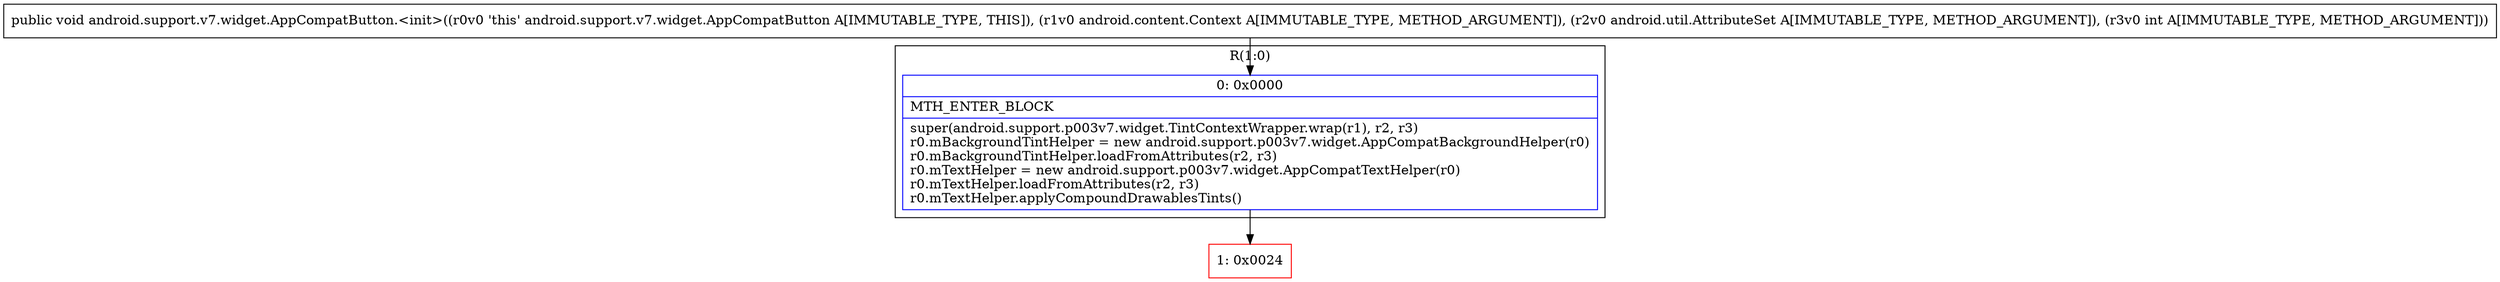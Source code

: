 digraph "CFG forandroid.support.v7.widget.AppCompatButton.\<init\>(Landroid\/content\/Context;Landroid\/util\/AttributeSet;I)V" {
subgraph cluster_Region_1834993518 {
label = "R(1:0)";
node [shape=record,color=blue];
Node_0 [shape=record,label="{0\:\ 0x0000|MTH_ENTER_BLOCK\l|super(android.support.p003v7.widget.TintContextWrapper.wrap(r1), r2, r3)\lr0.mBackgroundTintHelper = new android.support.p003v7.widget.AppCompatBackgroundHelper(r0)\lr0.mBackgroundTintHelper.loadFromAttributes(r2, r3)\lr0.mTextHelper = new android.support.p003v7.widget.AppCompatTextHelper(r0)\lr0.mTextHelper.loadFromAttributes(r2, r3)\lr0.mTextHelper.applyCompoundDrawablesTints()\l}"];
}
Node_1 [shape=record,color=red,label="{1\:\ 0x0024}"];
MethodNode[shape=record,label="{public void android.support.v7.widget.AppCompatButton.\<init\>((r0v0 'this' android.support.v7.widget.AppCompatButton A[IMMUTABLE_TYPE, THIS]), (r1v0 android.content.Context A[IMMUTABLE_TYPE, METHOD_ARGUMENT]), (r2v0 android.util.AttributeSet A[IMMUTABLE_TYPE, METHOD_ARGUMENT]), (r3v0 int A[IMMUTABLE_TYPE, METHOD_ARGUMENT])) }"];
MethodNode -> Node_0;
Node_0 -> Node_1;
}

